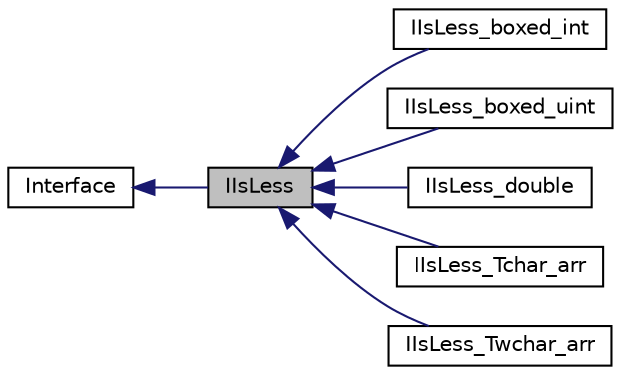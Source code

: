 digraph "IIsLess"
{
  edge [fontname="Helvetica",fontsize="10",labelfontname="Helvetica",labelfontsize="10"];
  node [fontname="Helvetica",fontsize="10",shape=record];
  rankdir="LR";
  Node0 [label="IIsLess",height=0.2,width=0.4,color="black", fillcolor="grey75", style="filled", fontcolor="black"];
  Node1 -> Node0 [dir="back",color="midnightblue",fontsize="10",style="solid",fontname="Helvetica"];
  Node1 [label="Interface",height=0.2,width=0.4,color="black", fillcolor="white", style="filled",URL="$classaworx_1_1lib_1_1boxing_1_1Interface.html"];
  Node0 -> Node2 [dir="back",color="midnightblue",fontsize="10",style="solid",fontname="Helvetica"];
  Node2 [label="IIsLess_boxed_int",height=0.2,width=0.4,color="black", fillcolor="white", style="filled",URL="$classaworx_1_1lib_1_1boxing_1_1ftypes_1_1IIsLess__boxed__int.html",tooltip="Implements &#39;IsLess&#39; - interface for boxed boxed_int values. "];
  Node0 -> Node3 [dir="back",color="midnightblue",fontsize="10",style="solid",fontname="Helvetica"];
  Node3 [label="IIsLess_boxed_uint",height=0.2,width=0.4,color="black", fillcolor="white", style="filled",URL="$classaworx_1_1lib_1_1boxing_1_1ftypes_1_1IIsLess__boxed__uint.html",tooltip="Implements &#39;IsLess&#39; - interface for boxed boxed_uint values. "];
  Node0 -> Node4 [dir="back",color="midnightblue",fontsize="10",style="solid",fontname="Helvetica"];
  Node4 [label="IIsLess_double",height=0.2,width=0.4,color="black", fillcolor="white", style="filled",URL="$classaworx_1_1lib_1_1boxing_1_1ftypes_1_1IIsLess__double.html",tooltip="Implements &#39;IsLess&#39; - interface for boxed double values. "];
  Node0 -> Node5 [dir="back",color="midnightblue",fontsize="10",style="solid",fontname="Helvetica"];
  Node5 [label="IIsLess_Tchar_arr",height=0.2,width=0.4,color="black", fillcolor="white", style="filled",URL="$classaworx_1_1lib_1_1strings_1_1boxing_1_1IIsLess__Tchar__arr.html",tooltip="Implements &#39;IsLess&#39; - interface for boxed char arrays. "];
  Node0 -> Node6 [dir="back",color="midnightblue",fontsize="10",style="solid",fontname="Helvetica"];
  Node6 [label="IIsLess_Twchar_arr",height=0.2,width=0.4,color="black", fillcolor="white", style="filled",URL="$classaworx_1_1lib_1_1strings_1_1boxing_1_1IIsLess__Twchar__arr.html",tooltip="Implements &#39;IsLess&#39; - interface for boxed wchar_t arrays. "];
}
